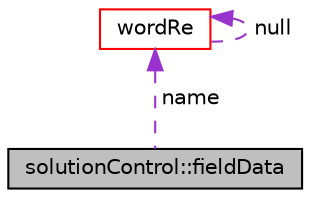 digraph "solutionControl::fieldData"
{
  bgcolor="transparent";
  edge [fontname="Helvetica",fontsize="10",labelfontname="Helvetica",labelfontsize="10"];
  node [fontname="Helvetica",fontsize="10",shape=record];
  Node1 [label="solutionControl::fieldData",height=0.2,width=0.4,color="black", fillcolor="grey75", style="filled" fontcolor="black"];
  Node2 -> Node1 [dir="back",color="darkorchid3",fontsize="10",style="dashed",label=" name" ,fontname="Helvetica"];
  Node2 [label="wordRe",height=0.2,width=0.4,color="red",URL="$classFoam_1_1wordRe.html",tooltip="A wordRe is a Foam::word, but can contain a regular expression for matching words or strings..."];
  Node2 -> Node2 [dir="back",color="darkorchid3",fontsize="10",style="dashed",label=" null" ,fontname="Helvetica"];
}
